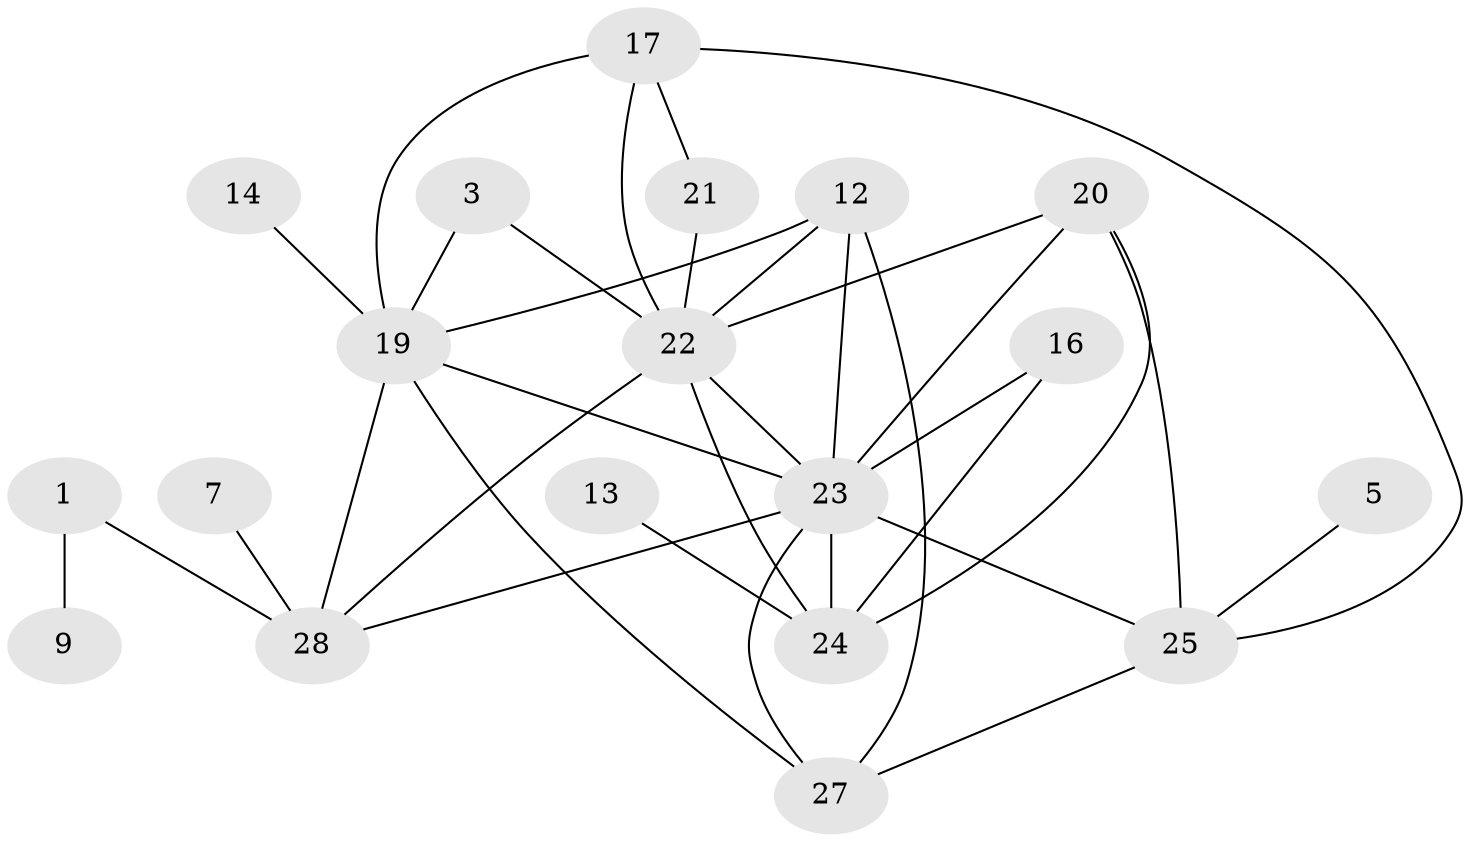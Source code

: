 // original degree distribution, {2: 0.2545454545454545, 1: 0.14545454545454545, 3: 0.2, 0: 0.16363636363636364, 4: 0.16363636363636364, 5: 0.03636363636363636, 6: 0.01818181818181818, 7: 0.01818181818181818}
// Generated by graph-tools (version 1.1) at 2025/49/03/09/25 03:49:04]
// undirected, 19 vertices, 34 edges
graph export_dot {
graph [start="1"]
  node [color=gray90,style=filled];
  1;
  3;
  5;
  7;
  9;
  12;
  13;
  14;
  16;
  17;
  19;
  20;
  21;
  22;
  23;
  24;
  25;
  27;
  28;
  1 -- 9 [weight=1.0];
  1 -- 28 [weight=1.0];
  3 -- 19 [weight=1.0];
  3 -- 22 [weight=1.0];
  5 -- 25 [weight=1.0];
  7 -- 28 [weight=1.0];
  12 -- 19 [weight=1.0];
  12 -- 22 [weight=2.0];
  12 -- 23 [weight=1.0];
  12 -- 27 [weight=1.0];
  13 -- 24 [weight=1.0];
  14 -- 19 [weight=1.0];
  16 -- 23 [weight=1.0];
  16 -- 24 [weight=1.0];
  17 -- 19 [weight=1.0];
  17 -- 21 [weight=1.0];
  17 -- 22 [weight=1.0];
  17 -- 25 [weight=1.0];
  19 -- 23 [weight=1.0];
  19 -- 27 [weight=1.0];
  19 -- 28 [weight=2.0];
  20 -- 22 [weight=1.0];
  20 -- 23 [weight=1.0];
  20 -- 24 [weight=1.0];
  20 -- 25 [weight=1.0];
  21 -- 22 [weight=1.0];
  22 -- 23 [weight=1.0];
  22 -- 24 [weight=1.0];
  22 -- 28 [weight=1.0];
  23 -- 24 [weight=1.0];
  23 -- 25 [weight=1.0];
  23 -- 27 [weight=1.0];
  23 -- 28 [weight=2.0];
  25 -- 27 [weight=1.0];
}
